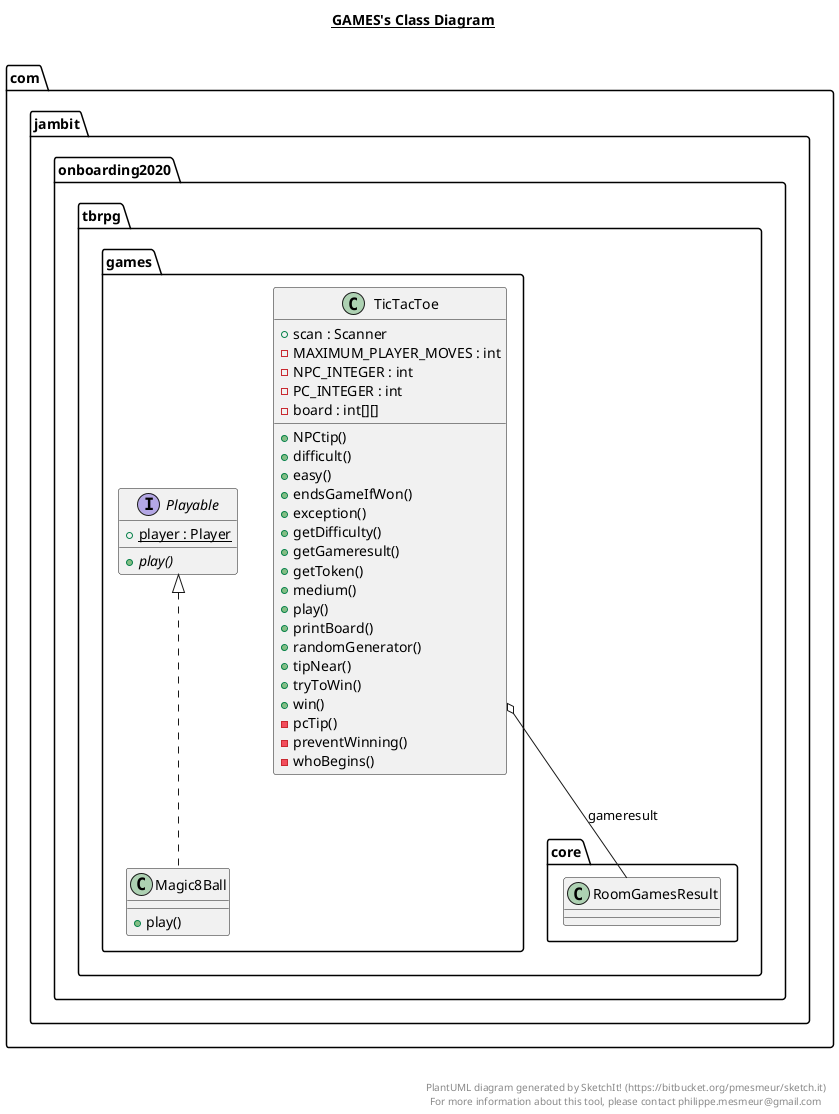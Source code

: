 @startuml

title __GAMES's Class Diagram__\n

  namespace com.jambit.onboarding2020.tbrpg {
    namespace games {
      class com.jambit.onboarding2020.tbrpg.games.Magic8Ball {
          + play()
      }
    }
  }
  

  namespace com.jambit.onboarding2020.tbrpg {
    namespace games {
      interface com.jambit.onboarding2020.tbrpg.games.Playable {
          {static} + player : Player
          {abstract} + play()
      }
    }
  }
  

  namespace com.jambit.onboarding2020.tbrpg {
    namespace games {
      class com.jambit.onboarding2020.tbrpg.games.TicTacToe {
          + scan : Scanner
          - MAXIMUM_PLAYER_MOVES : int
          - NPC_INTEGER : int
          - PC_INTEGER : int
          - board : int[][]
          + NPCtip()
          + difficult()
          + easy()
          + endsGameIfWon()
          + exception()
          + getDifficulty()
          + getGameresult()
          + getToken()
          + medium()
          + play()
          + printBoard()
          + randomGenerator()
          + tipNear()
          + tryToWin()
          + win()
          - pcTip()
          - preventWinning()
          - whoBegins()
      }
    }
  }
  

  com.jambit.onboarding2020.tbrpg.games.Magic8Ball .up.|> com.jambit.onboarding2020.tbrpg.games.Playable
  com.jambit.onboarding2020.tbrpg.games.TicTacToe o-- com.jambit.onboarding2020.tbrpg.core.RoomGamesResult : gameresult


right footer


PlantUML diagram generated by SketchIt! (https://bitbucket.org/pmesmeur/sketch.it)
For more information about this tool, please contact philippe.mesmeur@gmail.com
endfooter

@enduml
